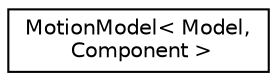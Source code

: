 digraph "Graphical Class Hierarchy"
{
 // LATEX_PDF_SIZE
  edge [fontname="Helvetica",fontsize="10",labelfontname="Helvetica",labelfontsize="10"];
  node [fontname="Helvetica",fontsize="10",shape=record];
  rankdir="LR";
  Node0 [label="MotionModel\< Model,\l Component \>",height=0.2,width=0.4,color="black", fillcolor="white", style="filled",URL="$classpFlow_1_1MotionModel.html",tooltip="Motion model abstract class (CRTP) for all the motion models."];
}

